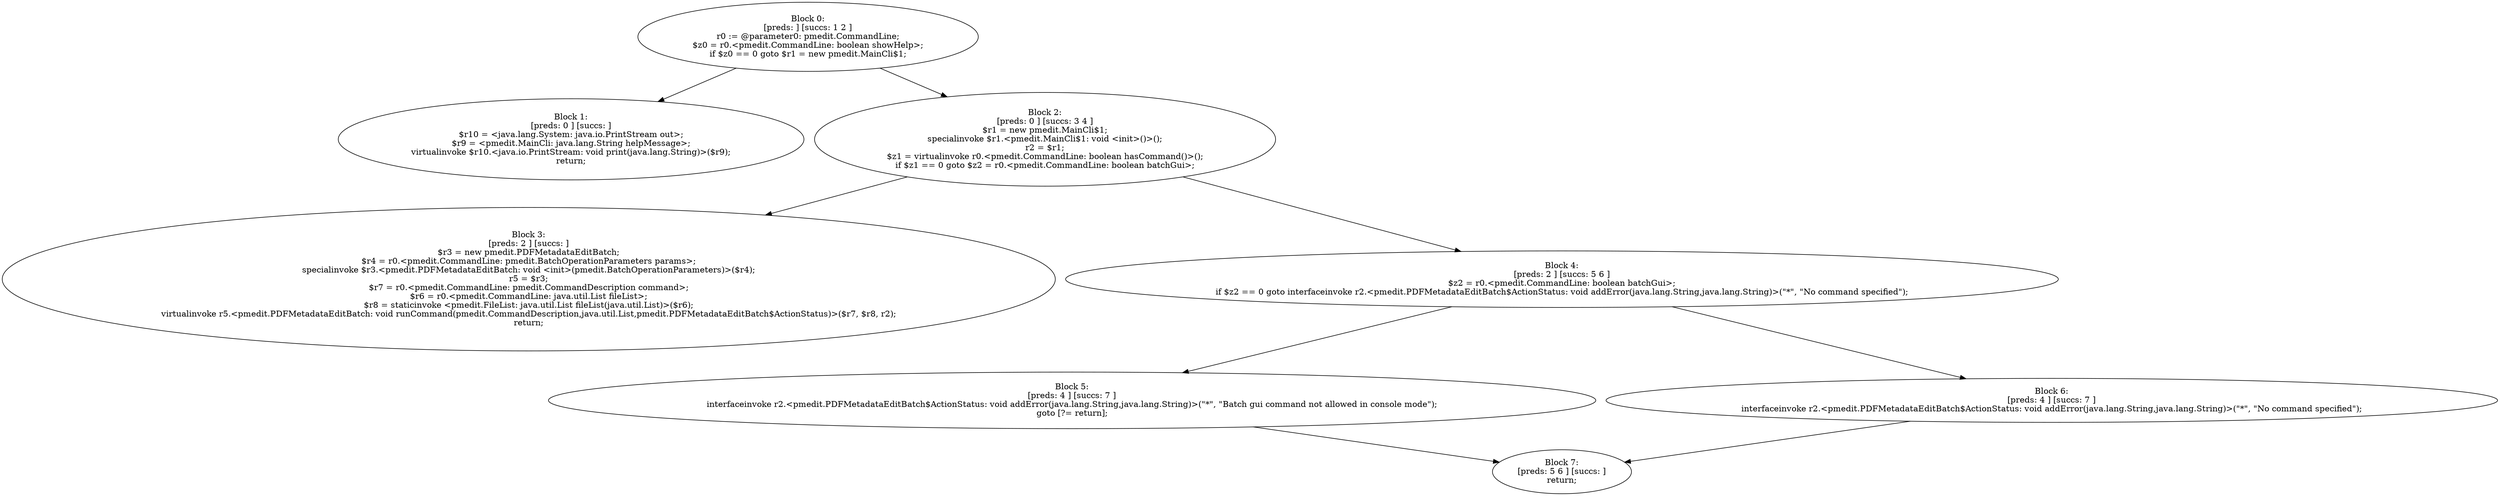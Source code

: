 digraph "unitGraph" {
    "Block 0:
[preds: ] [succs: 1 2 ]
r0 := @parameter0: pmedit.CommandLine;
$z0 = r0.<pmedit.CommandLine: boolean showHelp>;
if $z0 == 0 goto $r1 = new pmedit.MainCli$1;
"
    "Block 1:
[preds: 0 ] [succs: ]
$r10 = <java.lang.System: java.io.PrintStream out>;
$r9 = <pmedit.MainCli: java.lang.String helpMessage>;
virtualinvoke $r10.<java.io.PrintStream: void print(java.lang.String)>($r9);
return;
"
    "Block 2:
[preds: 0 ] [succs: 3 4 ]
$r1 = new pmedit.MainCli$1;
specialinvoke $r1.<pmedit.MainCli$1: void <init>()>();
r2 = $r1;
$z1 = virtualinvoke r0.<pmedit.CommandLine: boolean hasCommand()>();
if $z1 == 0 goto $z2 = r0.<pmedit.CommandLine: boolean batchGui>;
"
    "Block 3:
[preds: 2 ] [succs: ]
$r3 = new pmedit.PDFMetadataEditBatch;
$r4 = r0.<pmedit.CommandLine: pmedit.BatchOperationParameters params>;
specialinvoke $r3.<pmedit.PDFMetadataEditBatch: void <init>(pmedit.BatchOperationParameters)>($r4);
r5 = $r3;
$r7 = r0.<pmedit.CommandLine: pmedit.CommandDescription command>;
$r6 = r0.<pmedit.CommandLine: java.util.List fileList>;
$r8 = staticinvoke <pmedit.FileList: java.util.List fileList(java.util.List)>($r6);
virtualinvoke r5.<pmedit.PDFMetadataEditBatch: void runCommand(pmedit.CommandDescription,java.util.List,pmedit.PDFMetadataEditBatch$ActionStatus)>($r7, $r8, r2);
return;
"
    "Block 4:
[preds: 2 ] [succs: 5 6 ]
$z2 = r0.<pmedit.CommandLine: boolean batchGui>;
if $z2 == 0 goto interfaceinvoke r2.<pmedit.PDFMetadataEditBatch$ActionStatus: void addError(java.lang.String,java.lang.String)>(\"*\", \"No command specified\");
"
    "Block 5:
[preds: 4 ] [succs: 7 ]
interfaceinvoke r2.<pmedit.PDFMetadataEditBatch$ActionStatus: void addError(java.lang.String,java.lang.String)>(\"*\", \"Batch gui command not allowed in console mode\");
goto [?= return];
"
    "Block 6:
[preds: 4 ] [succs: 7 ]
interfaceinvoke r2.<pmedit.PDFMetadataEditBatch$ActionStatus: void addError(java.lang.String,java.lang.String)>(\"*\", \"No command specified\");
"
    "Block 7:
[preds: 5 6 ] [succs: ]
return;
"
    "Block 0:
[preds: ] [succs: 1 2 ]
r0 := @parameter0: pmedit.CommandLine;
$z0 = r0.<pmedit.CommandLine: boolean showHelp>;
if $z0 == 0 goto $r1 = new pmedit.MainCli$1;
"->"Block 1:
[preds: 0 ] [succs: ]
$r10 = <java.lang.System: java.io.PrintStream out>;
$r9 = <pmedit.MainCli: java.lang.String helpMessage>;
virtualinvoke $r10.<java.io.PrintStream: void print(java.lang.String)>($r9);
return;
";
    "Block 0:
[preds: ] [succs: 1 2 ]
r0 := @parameter0: pmedit.CommandLine;
$z0 = r0.<pmedit.CommandLine: boolean showHelp>;
if $z0 == 0 goto $r1 = new pmedit.MainCli$1;
"->"Block 2:
[preds: 0 ] [succs: 3 4 ]
$r1 = new pmedit.MainCli$1;
specialinvoke $r1.<pmedit.MainCli$1: void <init>()>();
r2 = $r1;
$z1 = virtualinvoke r0.<pmedit.CommandLine: boolean hasCommand()>();
if $z1 == 0 goto $z2 = r0.<pmedit.CommandLine: boolean batchGui>;
";
    "Block 2:
[preds: 0 ] [succs: 3 4 ]
$r1 = new pmedit.MainCli$1;
specialinvoke $r1.<pmedit.MainCli$1: void <init>()>();
r2 = $r1;
$z1 = virtualinvoke r0.<pmedit.CommandLine: boolean hasCommand()>();
if $z1 == 0 goto $z2 = r0.<pmedit.CommandLine: boolean batchGui>;
"->"Block 3:
[preds: 2 ] [succs: ]
$r3 = new pmedit.PDFMetadataEditBatch;
$r4 = r0.<pmedit.CommandLine: pmedit.BatchOperationParameters params>;
specialinvoke $r3.<pmedit.PDFMetadataEditBatch: void <init>(pmedit.BatchOperationParameters)>($r4);
r5 = $r3;
$r7 = r0.<pmedit.CommandLine: pmedit.CommandDescription command>;
$r6 = r0.<pmedit.CommandLine: java.util.List fileList>;
$r8 = staticinvoke <pmedit.FileList: java.util.List fileList(java.util.List)>($r6);
virtualinvoke r5.<pmedit.PDFMetadataEditBatch: void runCommand(pmedit.CommandDescription,java.util.List,pmedit.PDFMetadataEditBatch$ActionStatus)>($r7, $r8, r2);
return;
";
    "Block 2:
[preds: 0 ] [succs: 3 4 ]
$r1 = new pmedit.MainCli$1;
specialinvoke $r1.<pmedit.MainCli$1: void <init>()>();
r2 = $r1;
$z1 = virtualinvoke r0.<pmedit.CommandLine: boolean hasCommand()>();
if $z1 == 0 goto $z2 = r0.<pmedit.CommandLine: boolean batchGui>;
"->"Block 4:
[preds: 2 ] [succs: 5 6 ]
$z2 = r0.<pmedit.CommandLine: boolean batchGui>;
if $z2 == 0 goto interfaceinvoke r2.<pmedit.PDFMetadataEditBatch$ActionStatus: void addError(java.lang.String,java.lang.String)>(\"*\", \"No command specified\");
";
    "Block 4:
[preds: 2 ] [succs: 5 6 ]
$z2 = r0.<pmedit.CommandLine: boolean batchGui>;
if $z2 == 0 goto interfaceinvoke r2.<pmedit.PDFMetadataEditBatch$ActionStatus: void addError(java.lang.String,java.lang.String)>(\"*\", \"No command specified\");
"->"Block 5:
[preds: 4 ] [succs: 7 ]
interfaceinvoke r2.<pmedit.PDFMetadataEditBatch$ActionStatus: void addError(java.lang.String,java.lang.String)>(\"*\", \"Batch gui command not allowed in console mode\");
goto [?= return];
";
    "Block 4:
[preds: 2 ] [succs: 5 6 ]
$z2 = r0.<pmedit.CommandLine: boolean batchGui>;
if $z2 == 0 goto interfaceinvoke r2.<pmedit.PDFMetadataEditBatch$ActionStatus: void addError(java.lang.String,java.lang.String)>(\"*\", \"No command specified\");
"->"Block 6:
[preds: 4 ] [succs: 7 ]
interfaceinvoke r2.<pmedit.PDFMetadataEditBatch$ActionStatus: void addError(java.lang.String,java.lang.String)>(\"*\", \"No command specified\");
";
    "Block 5:
[preds: 4 ] [succs: 7 ]
interfaceinvoke r2.<pmedit.PDFMetadataEditBatch$ActionStatus: void addError(java.lang.String,java.lang.String)>(\"*\", \"Batch gui command not allowed in console mode\");
goto [?= return];
"->"Block 7:
[preds: 5 6 ] [succs: ]
return;
";
    "Block 6:
[preds: 4 ] [succs: 7 ]
interfaceinvoke r2.<pmedit.PDFMetadataEditBatch$ActionStatus: void addError(java.lang.String,java.lang.String)>(\"*\", \"No command specified\");
"->"Block 7:
[preds: 5 6 ] [succs: ]
return;
";
}
